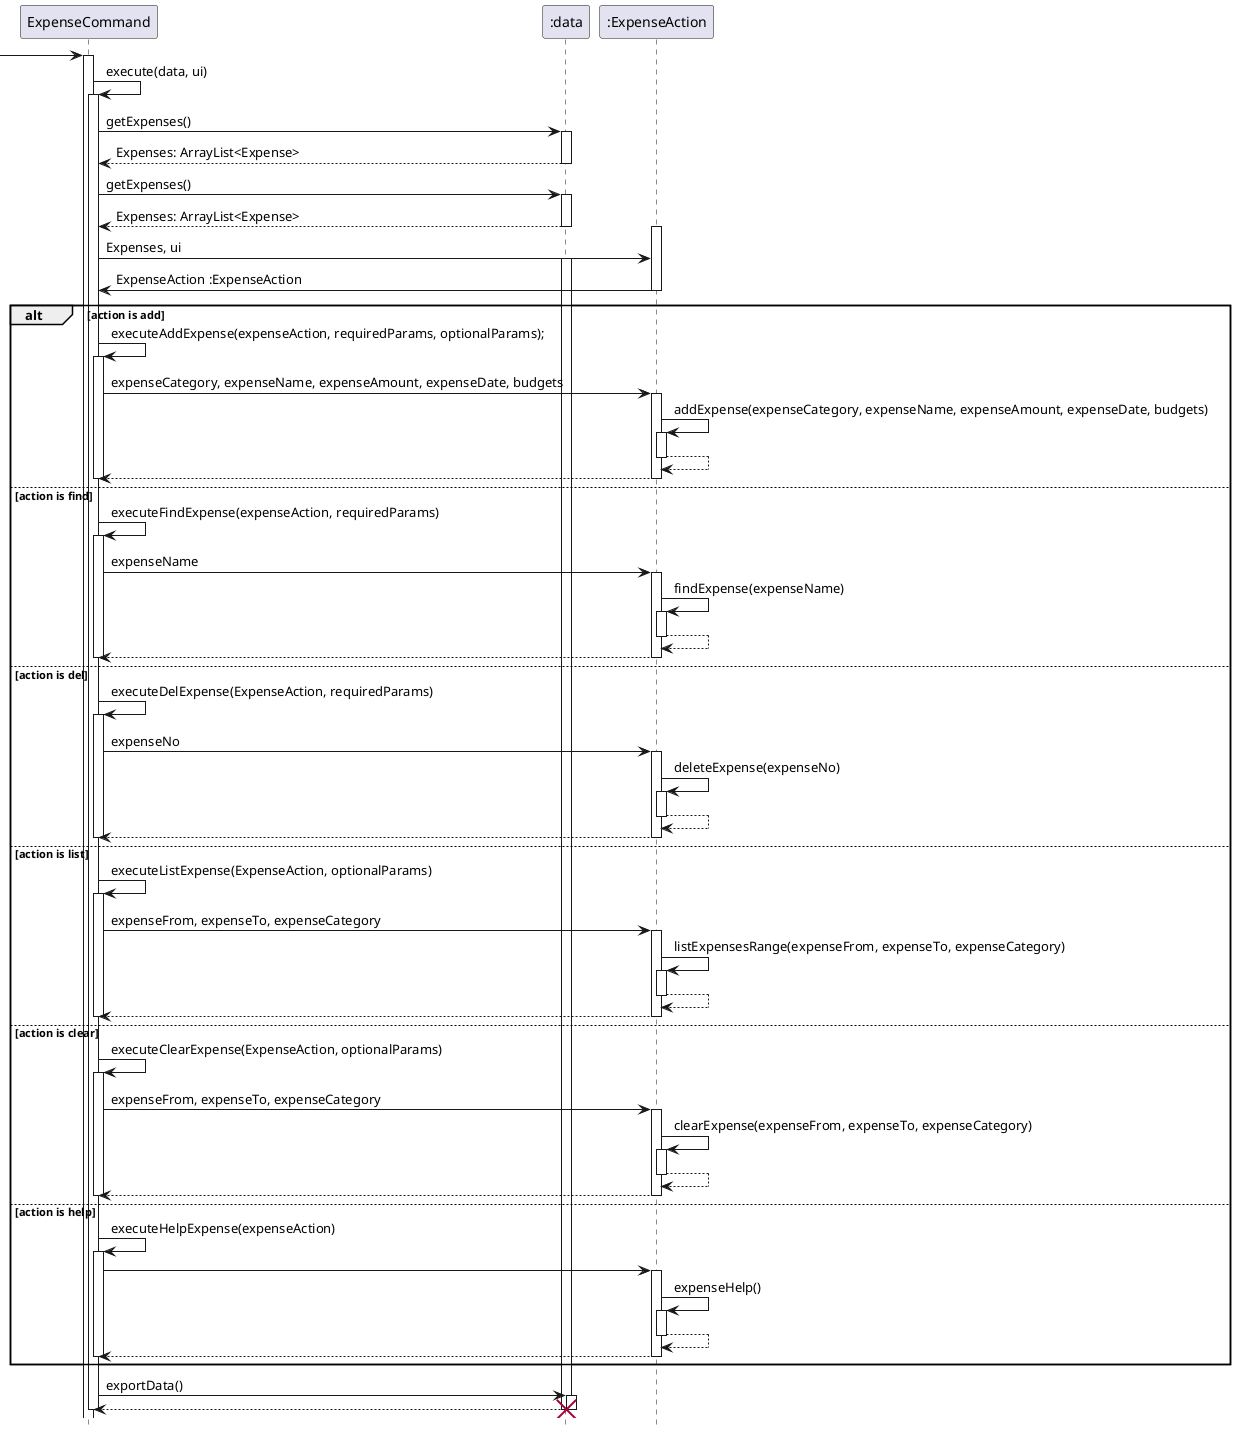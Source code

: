 @startuml

hide footbox

 -> ExpenseCommand:

activate ExpenseCommand
ExpenseCommand -> ExpenseCommand: execute(data, ui)
activate  ExpenseCommand
ExpenseCommand -> ":data": getExpenses()

activate ":data"
return Expenses: ArrayList<Expense>
deactivate ":data"

ExpenseCommand -> ":data": getExpenses()

activate ":data"
return Expenses: ArrayList<Expense>


activate ":ExpenseAction"
ExpenseCommand -> ":ExpenseAction" : Expenses, ui
activate ":data"
":ExpenseAction" -> ExpenseCommand : ExpenseAction :ExpenseAction
deactivate ":ExpenseAction"


alt action is add
ExpenseCommand -> ExpenseCommand: executeAddExpense(expenseAction, requiredParams, optionalParams);
activate ExpenseCommand
ExpenseCommand -> ":ExpenseAction" : expenseCategory, expenseName, expenseAmount, expenseDate, budgets
activate ":ExpenseAction"
":ExpenseAction" -> ":ExpenseAction" : addExpense(expenseCategory, expenseName, expenseAmount, expenseDate, budgets)
activate ":ExpenseAction"

return
return

deactivate ExpenseCommand


else action is find
ExpenseCommand -> ExpenseCommand: executeFindExpense(expenseAction, requiredParams)

activate ExpenseCommand
ExpenseCommand -> ":ExpenseAction" : expenseName
activate ":ExpenseAction"
":ExpenseAction" -> ":ExpenseAction" : findExpense(expenseName)
activate ":ExpenseAction"

return
return

deactivate ExpenseCommand


else action is del
ExpenseCommand -> ExpenseCommand: executeDelExpense(ExpenseAction, requiredParams)
activate ExpenseCommand
ExpenseCommand -> ":ExpenseAction" : expenseNo
activate ":ExpenseAction"
":ExpenseAction" -> ":ExpenseAction" : deleteExpense(expenseNo)
activate ":ExpenseAction"

return
return

deactivate ExpenseCommand

else action is list

ExpenseCommand -> ExpenseCommand: executeListExpense(ExpenseAction, optionalParams)
activate ExpenseCommand
ExpenseCommand -> ":ExpenseAction" : expenseFrom, expenseTo, expenseCategory
activate ":ExpenseAction"
":ExpenseAction" -> ":ExpenseAction" : listExpensesRange(expenseFrom, expenseTo, expenseCategory)
activate ":ExpenseAction"

return
return

deactivate ExpenseCommand

else action is clear
ExpenseCommand -> ExpenseCommand: executeClearExpense(ExpenseAction, optionalParams)
activate ExpenseCommand
ExpenseCommand -> ":ExpenseAction" : expenseFrom, expenseTo, expenseCategory
activate ":ExpenseAction"
":ExpenseAction" -> ":ExpenseAction" : clearExpense(expenseFrom, expenseTo, expenseCategory)
activate ":ExpenseAction"
return
return

deactivate ExpenseCommand

else action is help
ExpenseCommand -> ExpenseCommand: executeHelpExpense(expenseAction)
activate ExpenseCommand
ExpenseCommand -> ":ExpenseAction"
activate ":ExpenseAction"
":ExpenseAction" -> ":ExpenseAction" : expenseHelp()
activate ":ExpenseAction"
return
return


deactivate ExpenseCommand



end
ExpenseCommand -> ":data": exportData()
activate ":data"
return

deactivate ":data"
destroy ":data"

deactivate ":data"
deactivate ExpenseCommand




@enduml